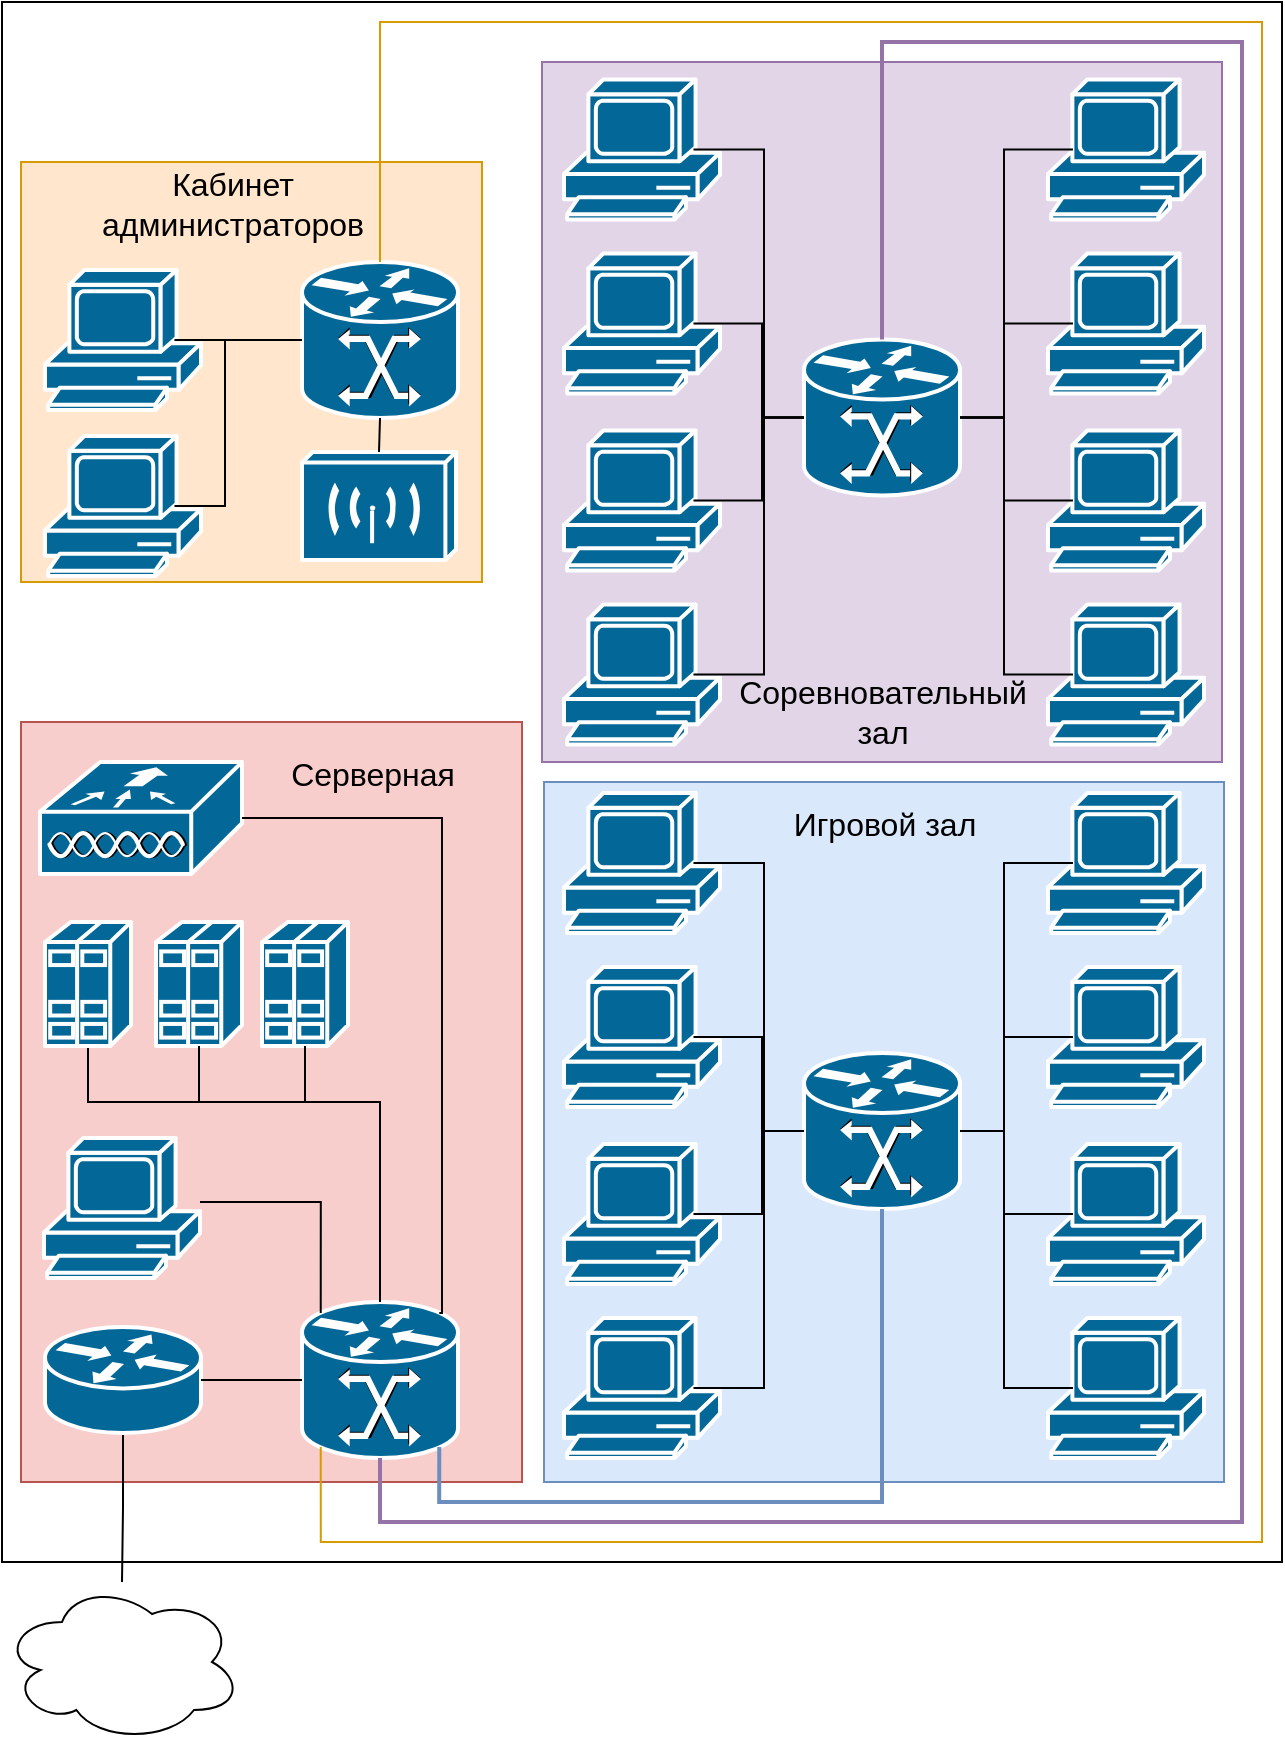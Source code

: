 <mxfile version="24.2.5" type="device">
  <diagram name="Page-1" id="gZfDuVBHkDgIhecCWo7z">
    <mxGraphModel dx="1687" dy="2020" grid="1" gridSize="10" guides="1" tooltips="1" connect="1" arrows="1" fold="1" page="1" pageScale="1" pageWidth="850" pageHeight="1100" math="0" shadow="0">
      <root>
        <mxCell id="0" />
        <mxCell id="1" parent="0" />
        <mxCell id="JAzuHngS9V1_paTgyDR6-1" value="" style="rounded=0;whiteSpace=wrap;html=1;" parent="1" vertex="1">
          <mxGeometry y="-100" width="640" height="780" as="geometry" />
        </mxCell>
        <mxCell id="kZ0PJAbgCu0PceF8ISBT-32" value="" style="rounded=0;whiteSpace=wrap;html=1;fillColor=#ffe6cc;strokeColor=#d79b00;" vertex="1" parent="1">
          <mxGeometry x="9.5" y="-20" width="230.5" height="210" as="geometry" />
        </mxCell>
        <mxCell id="kZ0PJAbgCu0PceF8ISBT-31" value="" style="rounded=0;whiteSpace=wrap;html=1;fillColor=#e1d5e7;strokeColor=#9673a6;" vertex="1" parent="1">
          <mxGeometry x="270" y="-70" width="340" height="350" as="geometry" />
        </mxCell>
        <mxCell id="kZ0PJAbgCu0PceF8ISBT-30" value="" style="rounded=0;whiteSpace=wrap;html=1;fillColor=#dae8fc;strokeColor=#6c8ebf;" vertex="1" parent="1">
          <mxGeometry x="271" y="290" width="340" height="350" as="geometry" />
        </mxCell>
        <mxCell id="kZ0PJAbgCu0PceF8ISBT-29" value="" style="rounded=0;whiteSpace=wrap;html=1;fillColor=#f8cecc;strokeColor=#b85450;" vertex="1" parent="1">
          <mxGeometry x="9.5" y="260" width="250.5" height="380" as="geometry" />
        </mxCell>
        <mxCell id="JAzuHngS9V1_paTgyDR6-5" style="edgeStyle=orthogonalEdgeStyle;rounded=0;orthogonalLoop=1;jettySize=auto;html=1;exitX=0.5;exitY=1;exitDx=0;exitDy=0;exitPerimeter=0;endArrow=none;endFill=0;" parent="1" source="JAzuHngS9V1_paTgyDR6-2" target="JAzuHngS9V1_paTgyDR6-4" edge="1">
          <mxGeometry relative="1" as="geometry" />
        </mxCell>
        <mxCell id="JAzuHngS9V1_paTgyDR6-2" value="" style="shape=mxgraph.cisco.routers.router;sketch=0;html=1;pointerEvents=1;dashed=0;fillColor=#036897;strokeColor=#ffffff;strokeWidth=2;verticalLabelPosition=bottom;verticalAlign=top;align=center;outlineConnect=0;" parent="1" vertex="1">
          <mxGeometry x="21.5" y="562.5" width="78" height="53" as="geometry" />
        </mxCell>
        <mxCell id="JAzuHngS9V1_paTgyDR6-4" value="" style="ellipse;shape=cloud;whiteSpace=wrap;html=1;" parent="1" vertex="1">
          <mxGeometry y="690" width="120" height="80" as="geometry" />
        </mxCell>
        <mxCell id="a5JfMXmgzUQcUbvHWKY0-9" style="edgeStyle=orthogonalEdgeStyle;rounded=0;orthogonalLoop=1;jettySize=auto;html=1;exitX=0.5;exitY=0;exitDx=0;exitDy=0;exitPerimeter=0;endArrow=none;endFill=0;" parent="1" source="JAzuHngS9V1_paTgyDR6-7" target="a5JfMXmgzUQcUbvHWKY0-2" edge="1">
          <mxGeometry relative="1" as="geometry">
            <Array as="points">
              <mxPoint x="189" y="450" />
              <mxPoint x="43" y="450" />
            </Array>
          </mxGeometry>
        </mxCell>
        <mxCell id="JAzuHngS9V1_paTgyDR6-7" value="" style="shape=mxgraph.cisco.switches.mgx_8000_multiservice_switch;sketch=0;html=1;pointerEvents=1;dashed=0;fillColor=#036897;strokeColor=#ffffff;strokeWidth=2;verticalLabelPosition=bottom;verticalAlign=top;align=center;outlineConnect=0;" parent="1" vertex="1">
          <mxGeometry x="150" y="550" width="78" height="78" as="geometry" />
        </mxCell>
        <mxCell id="JAzuHngS9V1_paTgyDR6-8" value="" style="shape=mxgraph.cisco.switches.mgx_8000_multiservice_switch;sketch=0;html=1;pointerEvents=1;dashed=0;fillColor=#036897;strokeColor=#ffffff;strokeWidth=2;verticalLabelPosition=bottom;verticalAlign=top;align=center;outlineConnect=0;" parent="1" vertex="1">
          <mxGeometry x="401" y="425.5" width="78" height="78" as="geometry" />
        </mxCell>
        <mxCell id="JAzuHngS9V1_paTgyDR6-9" value="" style="shape=mxgraph.cisco.switches.mgx_8000_multiservice_switch;sketch=0;html=1;pointerEvents=1;dashed=0;fillColor=#036897;strokeColor=#ffffff;strokeWidth=2;verticalLabelPosition=bottom;verticalAlign=top;align=center;outlineConnect=0;" parent="1" vertex="1">
          <mxGeometry x="150" y="30" width="78" height="78" as="geometry" />
        </mxCell>
        <mxCell id="a5JfMXmgzUQcUbvHWKY0-1" value="" style="shape=mxgraph.cisco.computers_and_peripherals.pc;sketch=0;html=1;pointerEvents=1;dashed=0;fillColor=#036897;strokeColor=#ffffff;strokeWidth=2;verticalLabelPosition=bottom;verticalAlign=top;align=center;outlineConnect=0;" parent="1" vertex="1">
          <mxGeometry x="21" y="468" width="78" height="70" as="geometry" />
        </mxCell>
        <mxCell id="a5JfMXmgzUQcUbvHWKY0-2" value="" style="shape=mxgraph.cisco.servers.standard_host;sketch=0;html=1;pointerEvents=1;dashed=0;fillColor=#036897;strokeColor=#ffffff;strokeWidth=2;verticalLabelPosition=bottom;verticalAlign=top;align=center;outlineConnect=0;" parent="1" vertex="1">
          <mxGeometry x="21.5" y="360" width="43" height="62" as="geometry" />
        </mxCell>
        <mxCell id="a5JfMXmgzUQcUbvHWKY0-3" value="" style="shape=mxgraph.cisco.servers.standard_host;sketch=0;html=1;pointerEvents=1;dashed=0;fillColor=#036897;strokeColor=#ffffff;strokeWidth=2;verticalLabelPosition=bottom;verticalAlign=top;align=center;outlineConnect=0;" parent="1" vertex="1">
          <mxGeometry x="77" y="360" width="43" height="62" as="geometry" />
        </mxCell>
        <mxCell id="a5JfMXmgzUQcUbvHWKY0-4" value="" style="shape=mxgraph.cisco.servers.standard_host;sketch=0;html=1;pointerEvents=1;dashed=0;fillColor=#036897;strokeColor=#ffffff;strokeWidth=2;verticalLabelPosition=bottom;verticalAlign=top;align=center;outlineConnect=0;" parent="1" vertex="1">
          <mxGeometry x="130" y="360" width="43" height="62" as="geometry" />
        </mxCell>
        <mxCell id="a5JfMXmgzUQcUbvHWKY0-5" value="" style="shape=mxgraph.cisco.wireless.wlan_controller;sketch=0;html=1;pointerEvents=1;dashed=0;fillColor=#036897;strokeColor=#ffffff;strokeWidth=2;verticalLabelPosition=bottom;verticalAlign=top;align=center;outlineConnect=0;" parent="1" vertex="1">
          <mxGeometry x="19" y="280" width="101" height="56" as="geometry" />
        </mxCell>
        <mxCell id="a5JfMXmgzUQcUbvHWKY0-6" style="edgeStyle=orthogonalEdgeStyle;rounded=0;orthogonalLoop=1;jettySize=auto;html=1;exitX=1;exitY=0.5;exitDx=0;exitDy=0;exitPerimeter=0;entryX=0;entryY=0.5;entryDx=0;entryDy=0;entryPerimeter=0;endArrow=none;endFill=0;" parent="1" source="JAzuHngS9V1_paTgyDR6-2" target="JAzuHngS9V1_paTgyDR6-7" edge="1">
          <mxGeometry relative="1" as="geometry" />
        </mxCell>
        <mxCell id="a5JfMXmgzUQcUbvHWKY0-7" style="edgeStyle=orthogonalEdgeStyle;rounded=0;orthogonalLoop=1;jettySize=auto;html=1;exitX=0.5;exitY=0;exitDx=0;exitDy=0;exitPerimeter=0;entryX=0.5;entryY=1;entryDx=0;entryDy=0;entryPerimeter=0;endArrow=none;endFill=0;" parent="1" source="JAzuHngS9V1_paTgyDR6-7" target="a5JfMXmgzUQcUbvHWKY0-4" edge="1">
          <mxGeometry relative="1" as="geometry">
            <Array as="points">
              <mxPoint x="189" y="450" />
              <mxPoint x="152" y="450" />
            </Array>
          </mxGeometry>
        </mxCell>
        <mxCell id="a5JfMXmgzUQcUbvHWKY0-8" style="edgeStyle=orthogonalEdgeStyle;rounded=0;orthogonalLoop=1;jettySize=auto;html=1;exitX=0.5;exitY=0;exitDx=0;exitDy=0;exitPerimeter=0;entryX=0.5;entryY=1;entryDx=0;entryDy=0;entryPerimeter=0;endArrow=none;endFill=0;" parent="1" source="JAzuHngS9V1_paTgyDR6-7" target="a5JfMXmgzUQcUbvHWKY0-3" edge="1">
          <mxGeometry relative="1" as="geometry">
            <Array as="points">
              <mxPoint x="189" y="450" />
              <mxPoint x="99" y="450" />
            </Array>
          </mxGeometry>
        </mxCell>
        <mxCell id="a5JfMXmgzUQcUbvHWKY0-10" style="edgeStyle=orthogonalEdgeStyle;rounded=0;orthogonalLoop=1;jettySize=auto;html=1;exitX=0.12;exitY=0.07;exitDx=0;exitDy=0;exitPerimeter=0;endArrow=none;endFill=0;" parent="1" source="JAzuHngS9V1_paTgyDR6-7" target="a5JfMXmgzUQcUbvHWKY0-1" edge="1">
          <mxGeometry relative="1" as="geometry">
            <Array as="points">
              <mxPoint x="159" y="500" />
            </Array>
          </mxGeometry>
        </mxCell>
        <mxCell id="a5JfMXmgzUQcUbvHWKY0-11" style="edgeStyle=orthogonalEdgeStyle;rounded=0;orthogonalLoop=1;jettySize=auto;html=1;exitX=0.88;exitY=0.07;exitDx=0;exitDy=0;exitPerimeter=0;entryX=1;entryY=0.5;entryDx=0;entryDy=0;entryPerimeter=0;endArrow=none;endFill=0;" parent="1" source="JAzuHngS9V1_paTgyDR6-7" target="a5JfMXmgzUQcUbvHWKY0-5" edge="1">
          <mxGeometry relative="1" as="geometry">
            <Array as="points">
              <mxPoint x="220" y="556" />
              <mxPoint x="220" y="308" />
            </Array>
          </mxGeometry>
        </mxCell>
        <mxCell id="a5JfMXmgzUQcUbvHWKY0-17" value="" style="shape=mxgraph.cisco.computers_and_peripherals.pc;sketch=0;html=1;pointerEvents=1;dashed=0;fillColor=#036897;strokeColor=#ffffff;strokeWidth=2;verticalLabelPosition=bottom;verticalAlign=top;align=center;outlineConnect=0;" parent="1" vertex="1">
          <mxGeometry x="523" y="382.5" width="78" height="70" as="geometry" />
        </mxCell>
        <mxCell id="a5JfMXmgzUQcUbvHWKY0-18" value="" style="shape=mxgraph.cisco.computers_and_peripherals.pc;sketch=0;html=1;pointerEvents=1;dashed=0;fillColor=#036897;strokeColor=#ffffff;strokeWidth=2;verticalLabelPosition=bottom;verticalAlign=top;align=center;outlineConnect=0;" parent="1" vertex="1">
          <mxGeometry x="523" y="295.5" width="78" height="70" as="geometry" />
        </mxCell>
        <mxCell id="a5JfMXmgzUQcUbvHWKY0-19" value="" style="shape=mxgraph.cisco.computers_and_peripherals.pc;sketch=0;html=1;pointerEvents=1;dashed=0;fillColor=#036897;strokeColor=#ffffff;strokeWidth=2;verticalLabelPosition=bottom;verticalAlign=top;align=center;outlineConnect=0;" parent="1" vertex="1">
          <mxGeometry x="523" y="558" width="78" height="70" as="geometry" />
        </mxCell>
        <mxCell id="a5JfMXmgzUQcUbvHWKY0-20" value="" style="shape=mxgraph.cisco.computers_and_peripherals.pc;sketch=0;html=1;pointerEvents=1;dashed=0;fillColor=#036897;strokeColor=#ffffff;strokeWidth=2;verticalLabelPosition=bottom;verticalAlign=top;align=center;outlineConnect=0;" parent="1" vertex="1">
          <mxGeometry x="523" y="471" width="78" height="70" as="geometry" />
        </mxCell>
        <mxCell id="a5JfMXmgzUQcUbvHWKY0-21" style="edgeStyle=orthogonalEdgeStyle;rounded=0;orthogonalLoop=1;jettySize=auto;html=1;exitX=1;exitY=0.5;exitDx=0;exitDy=0;exitPerimeter=0;entryX=0.16;entryY=0.5;entryDx=0;entryDy=0;entryPerimeter=0;endArrow=none;endFill=0;" parent="1" source="JAzuHngS9V1_paTgyDR6-8" target="a5JfMXmgzUQcUbvHWKY0-18" edge="1">
          <mxGeometry relative="1" as="geometry">
            <Array as="points">
              <mxPoint x="501" y="465" />
              <mxPoint x="501" y="331" />
            </Array>
          </mxGeometry>
        </mxCell>
        <mxCell id="a5JfMXmgzUQcUbvHWKY0-24" style="edgeStyle=orthogonalEdgeStyle;rounded=0;orthogonalLoop=1;jettySize=auto;html=1;exitX=1;exitY=0.5;exitDx=0;exitDy=0;exitPerimeter=0;entryX=0.16;entryY=0.5;entryDx=0;entryDy=0;entryPerimeter=0;endArrow=none;endFill=0;" parent="1" source="JAzuHngS9V1_paTgyDR6-8" target="a5JfMXmgzUQcUbvHWKY0-17" edge="1">
          <mxGeometry relative="1" as="geometry" />
        </mxCell>
        <mxCell id="a5JfMXmgzUQcUbvHWKY0-25" style="edgeStyle=orthogonalEdgeStyle;rounded=0;orthogonalLoop=1;jettySize=auto;html=1;exitX=1;exitY=0.5;exitDx=0;exitDy=0;exitPerimeter=0;entryX=0.16;entryY=0.5;entryDx=0;entryDy=0;entryPerimeter=0;endArrow=none;endFill=0;" parent="1" source="JAzuHngS9V1_paTgyDR6-8" target="a5JfMXmgzUQcUbvHWKY0-20" edge="1">
          <mxGeometry relative="1" as="geometry" />
        </mxCell>
        <mxCell id="a5JfMXmgzUQcUbvHWKY0-26" style="edgeStyle=orthogonalEdgeStyle;rounded=0;orthogonalLoop=1;jettySize=auto;html=1;exitX=1;exitY=0.5;exitDx=0;exitDy=0;exitPerimeter=0;entryX=0.16;entryY=0.5;entryDx=0;entryDy=0;entryPerimeter=0;endArrow=none;endFill=0;" parent="1" source="JAzuHngS9V1_paTgyDR6-8" target="a5JfMXmgzUQcUbvHWKY0-19" edge="1">
          <mxGeometry relative="1" as="geometry">
            <Array as="points">
              <mxPoint x="501" y="465" />
              <mxPoint x="501" y="593" />
            </Array>
          </mxGeometry>
        </mxCell>
        <mxCell id="a5JfMXmgzUQcUbvHWKY0-27" value="" style="shape=mxgraph.cisco.computers_and_peripherals.pc;sketch=0;html=1;pointerEvents=1;dashed=0;fillColor=#036897;strokeColor=#ffffff;strokeWidth=2;verticalLabelPosition=bottom;verticalAlign=top;align=center;outlineConnect=0;" parent="1" vertex="1">
          <mxGeometry x="281" y="382.5" width="78" height="70" as="geometry" />
        </mxCell>
        <mxCell id="a5JfMXmgzUQcUbvHWKY0-28" value="" style="shape=mxgraph.cisco.computers_and_peripherals.pc;sketch=0;html=1;pointerEvents=1;dashed=0;fillColor=#036897;strokeColor=#ffffff;strokeWidth=2;verticalLabelPosition=bottom;verticalAlign=top;align=center;outlineConnect=0;" parent="1" vertex="1">
          <mxGeometry x="281" y="295.5" width="78" height="70" as="geometry" />
        </mxCell>
        <mxCell id="a5JfMXmgzUQcUbvHWKY0-29" value="" style="shape=mxgraph.cisco.computers_and_peripherals.pc;sketch=0;html=1;pointerEvents=1;dashed=0;fillColor=#036897;strokeColor=#ffffff;strokeWidth=2;verticalLabelPosition=bottom;verticalAlign=top;align=center;outlineConnect=0;" parent="1" vertex="1">
          <mxGeometry x="281" y="558" width="78" height="70" as="geometry" />
        </mxCell>
        <mxCell id="a5JfMXmgzUQcUbvHWKY0-30" value="" style="shape=mxgraph.cisco.computers_and_peripherals.pc;sketch=0;html=1;pointerEvents=1;dashed=0;fillColor=#036897;strokeColor=#ffffff;strokeWidth=2;verticalLabelPosition=bottom;verticalAlign=top;align=center;outlineConnect=0;" parent="1" vertex="1">
          <mxGeometry x="281" y="471" width="78" height="70" as="geometry" />
        </mxCell>
        <mxCell id="a5JfMXmgzUQcUbvHWKY0-35" style="edgeStyle=orthogonalEdgeStyle;rounded=0;orthogonalLoop=1;jettySize=auto;html=1;exitX=0;exitY=0.5;exitDx=0;exitDy=0;exitPerimeter=0;entryX=0.83;entryY=0.5;entryDx=0;entryDy=0;entryPerimeter=0;endArrow=none;endFill=0;" parent="1" source="JAzuHngS9V1_paTgyDR6-8" target="a5JfMXmgzUQcUbvHWKY0-28" edge="1">
          <mxGeometry relative="1" as="geometry">
            <Array as="points">
              <mxPoint x="381" y="464.5" />
              <mxPoint x="381" y="330.5" />
            </Array>
          </mxGeometry>
        </mxCell>
        <mxCell id="a5JfMXmgzUQcUbvHWKY0-36" style="edgeStyle=orthogonalEdgeStyle;rounded=0;orthogonalLoop=1;jettySize=auto;html=1;exitX=0;exitY=0.5;exitDx=0;exitDy=0;exitPerimeter=0;entryX=0.83;entryY=0.5;entryDx=0;entryDy=0;entryPerimeter=0;endArrow=none;endFill=0;" parent="1" source="JAzuHngS9V1_paTgyDR6-8" target="a5JfMXmgzUQcUbvHWKY0-27" edge="1">
          <mxGeometry relative="1" as="geometry" />
        </mxCell>
        <mxCell id="a5JfMXmgzUQcUbvHWKY0-37" style="edgeStyle=orthogonalEdgeStyle;rounded=0;orthogonalLoop=1;jettySize=auto;html=1;exitX=0;exitY=0.5;exitDx=0;exitDy=0;exitPerimeter=0;entryX=0.83;entryY=0.5;entryDx=0;entryDy=0;entryPerimeter=0;endArrow=none;endFill=0;" parent="1" source="JAzuHngS9V1_paTgyDR6-8" target="a5JfMXmgzUQcUbvHWKY0-30" edge="1">
          <mxGeometry relative="1" as="geometry" />
        </mxCell>
        <mxCell id="a5JfMXmgzUQcUbvHWKY0-38" style="edgeStyle=orthogonalEdgeStyle;rounded=0;orthogonalLoop=1;jettySize=auto;html=1;exitX=0;exitY=0.5;exitDx=0;exitDy=0;exitPerimeter=0;entryX=0.83;entryY=0.5;entryDx=0;entryDy=0;entryPerimeter=0;endArrow=none;endFill=0;" parent="1" source="JAzuHngS9V1_paTgyDR6-8" target="a5JfMXmgzUQcUbvHWKY0-29" edge="1">
          <mxGeometry relative="1" as="geometry">
            <Array as="points">
              <mxPoint x="381" y="464.5" />
              <mxPoint x="381" y="593.5" />
            </Array>
          </mxGeometry>
        </mxCell>
        <mxCell id="kZ0PJAbgCu0PceF8ISBT-1" value="" style="shape=mxgraph.cisco.computers_and_peripherals.pc;sketch=0;html=1;pointerEvents=1;dashed=0;fillColor=#036897;strokeColor=#ffffff;strokeWidth=2;verticalLabelPosition=bottom;verticalAlign=top;align=center;outlineConnect=0;" vertex="1" parent="1">
          <mxGeometry x="21.5" y="34" width="78" height="70" as="geometry" />
        </mxCell>
        <mxCell id="kZ0PJAbgCu0PceF8ISBT-2" value="" style="shape=mxgraph.cisco.computers_and_peripherals.pc;sketch=0;html=1;pointerEvents=1;dashed=0;fillColor=#036897;strokeColor=#ffffff;strokeWidth=2;verticalLabelPosition=bottom;verticalAlign=top;align=center;outlineConnect=0;" vertex="1" parent="1">
          <mxGeometry x="21.5" y="117" width="78" height="70" as="geometry" />
        </mxCell>
        <mxCell id="kZ0PJAbgCu0PceF8ISBT-4" style="edgeStyle=orthogonalEdgeStyle;rounded=0;orthogonalLoop=1;jettySize=auto;html=1;exitX=0;exitY=0.5;exitDx=0;exitDy=0;exitPerimeter=0;entryX=0.83;entryY=0.5;entryDx=0;entryDy=0;entryPerimeter=0;endArrow=none;endFill=0;" edge="1" parent="1" source="JAzuHngS9V1_paTgyDR6-9" target="kZ0PJAbgCu0PceF8ISBT-1">
          <mxGeometry relative="1" as="geometry" />
        </mxCell>
        <mxCell id="kZ0PJAbgCu0PceF8ISBT-5" style="edgeStyle=orthogonalEdgeStyle;rounded=0;orthogonalLoop=1;jettySize=auto;html=1;exitX=0;exitY=0.5;exitDx=0;exitDy=0;exitPerimeter=0;entryX=0.83;entryY=0.5;entryDx=0;entryDy=0;entryPerimeter=0;endArrow=none;endFill=0;" edge="1" parent="1" source="JAzuHngS9V1_paTgyDR6-9" target="kZ0PJAbgCu0PceF8ISBT-2">
          <mxGeometry relative="1" as="geometry">
            <Array as="points">
              <mxPoint x="111.5" y="69" />
              <mxPoint x="111.5" y="152" />
            </Array>
          </mxGeometry>
        </mxCell>
        <mxCell id="kZ0PJAbgCu0PceF8ISBT-8" value="" style="shape=mxgraph.cisco.switches.mgx_8000_multiservice_switch;sketch=0;html=1;pointerEvents=1;dashed=0;fillColor=#036897;strokeColor=#ffffff;strokeWidth=2;verticalLabelPosition=bottom;verticalAlign=top;align=center;outlineConnect=0;" vertex="1" parent="1">
          <mxGeometry x="401" y="68.75" width="78" height="78" as="geometry" />
        </mxCell>
        <mxCell id="kZ0PJAbgCu0PceF8ISBT-9" value="" style="shape=mxgraph.cisco.computers_and_peripherals.pc;sketch=0;html=1;pointerEvents=1;dashed=0;fillColor=#036897;strokeColor=#ffffff;strokeWidth=2;verticalLabelPosition=bottom;verticalAlign=top;align=center;outlineConnect=0;" vertex="1" parent="1">
          <mxGeometry x="523" y="25.75" width="78" height="70" as="geometry" />
        </mxCell>
        <mxCell id="kZ0PJAbgCu0PceF8ISBT-10" value="" style="shape=mxgraph.cisco.computers_and_peripherals.pc;sketch=0;html=1;pointerEvents=1;dashed=0;fillColor=#036897;strokeColor=#ffffff;strokeWidth=2;verticalLabelPosition=bottom;verticalAlign=top;align=center;outlineConnect=0;" vertex="1" parent="1">
          <mxGeometry x="523" y="-61.25" width="78" height="70" as="geometry" />
        </mxCell>
        <mxCell id="kZ0PJAbgCu0PceF8ISBT-11" value="" style="shape=mxgraph.cisco.computers_and_peripherals.pc;sketch=0;html=1;pointerEvents=1;dashed=0;fillColor=#036897;strokeColor=#ffffff;strokeWidth=2;verticalLabelPosition=bottom;verticalAlign=top;align=center;outlineConnect=0;" vertex="1" parent="1">
          <mxGeometry x="523" y="201.25" width="78" height="70" as="geometry" />
        </mxCell>
        <mxCell id="kZ0PJAbgCu0PceF8ISBT-12" value="" style="shape=mxgraph.cisco.computers_and_peripherals.pc;sketch=0;html=1;pointerEvents=1;dashed=0;fillColor=#036897;strokeColor=#ffffff;strokeWidth=2;verticalLabelPosition=bottom;verticalAlign=top;align=center;outlineConnect=0;" vertex="1" parent="1">
          <mxGeometry x="523" y="114.25" width="78" height="70" as="geometry" />
        </mxCell>
        <mxCell id="kZ0PJAbgCu0PceF8ISBT-13" style="edgeStyle=orthogonalEdgeStyle;rounded=0;orthogonalLoop=1;jettySize=auto;html=1;exitX=1;exitY=0.5;exitDx=0;exitDy=0;exitPerimeter=0;entryX=0.16;entryY=0.5;entryDx=0;entryDy=0;entryPerimeter=0;endArrow=none;endFill=0;" edge="1" source="kZ0PJAbgCu0PceF8ISBT-8" target="kZ0PJAbgCu0PceF8ISBT-10" parent="1">
          <mxGeometry relative="1" as="geometry">
            <Array as="points">
              <mxPoint x="501" y="108.25" />
              <mxPoint x="501" y="-25.75" />
            </Array>
          </mxGeometry>
        </mxCell>
        <mxCell id="kZ0PJAbgCu0PceF8ISBT-14" style="edgeStyle=orthogonalEdgeStyle;rounded=0;orthogonalLoop=1;jettySize=auto;html=1;exitX=1;exitY=0.5;exitDx=0;exitDy=0;exitPerimeter=0;entryX=0.16;entryY=0.5;entryDx=0;entryDy=0;entryPerimeter=0;endArrow=none;endFill=0;" edge="1" source="kZ0PJAbgCu0PceF8ISBT-8" target="kZ0PJAbgCu0PceF8ISBT-9" parent="1">
          <mxGeometry relative="1" as="geometry" />
        </mxCell>
        <mxCell id="kZ0PJAbgCu0PceF8ISBT-15" style="edgeStyle=orthogonalEdgeStyle;rounded=0;orthogonalLoop=1;jettySize=auto;html=1;exitX=1;exitY=0.5;exitDx=0;exitDy=0;exitPerimeter=0;entryX=0.16;entryY=0.5;entryDx=0;entryDy=0;entryPerimeter=0;endArrow=none;endFill=0;" edge="1" source="kZ0PJAbgCu0PceF8ISBT-8" target="kZ0PJAbgCu0PceF8ISBT-12" parent="1">
          <mxGeometry relative="1" as="geometry" />
        </mxCell>
        <mxCell id="kZ0PJAbgCu0PceF8ISBT-16" style="edgeStyle=orthogonalEdgeStyle;rounded=0;orthogonalLoop=1;jettySize=auto;html=1;exitX=1;exitY=0.5;exitDx=0;exitDy=0;exitPerimeter=0;entryX=0.16;entryY=0.5;entryDx=0;entryDy=0;entryPerimeter=0;endArrow=none;endFill=0;" edge="1" source="kZ0PJAbgCu0PceF8ISBT-8" target="kZ0PJAbgCu0PceF8ISBT-11" parent="1">
          <mxGeometry relative="1" as="geometry">
            <Array as="points">
              <mxPoint x="501" y="108" />
              <mxPoint x="501" y="236" />
            </Array>
          </mxGeometry>
        </mxCell>
        <mxCell id="kZ0PJAbgCu0PceF8ISBT-17" value="" style="shape=mxgraph.cisco.computers_and_peripherals.pc;sketch=0;html=1;pointerEvents=1;dashed=0;fillColor=#036897;strokeColor=#ffffff;strokeWidth=2;verticalLabelPosition=bottom;verticalAlign=top;align=center;outlineConnect=0;" vertex="1" parent="1">
          <mxGeometry x="281" y="25.75" width="78" height="70" as="geometry" />
        </mxCell>
        <mxCell id="kZ0PJAbgCu0PceF8ISBT-18" value="" style="shape=mxgraph.cisco.computers_and_peripherals.pc;sketch=0;html=1;pointerEvents=1;dashed=0;fillColor=#036897;strokeColor=#ffffff;strokeWidth=2;verticalLabelPosition=bottom;verticalAlign=top;align=center;outlineConnect=0;" vertex="1" parent="1">
          <mxGeometry x="281" y="-61.25" width="78" height="70" as="geometry" />
        </mxCell>
        <mxCell id="kZ0PJAbgCu0PceF8ISBT-19" value="" style="shape=mxgraph.cisco.computers_and_peripherals.pc;sketch=0;html=1;pointerEvents=1;dashed=0;fillColor=#036897;strokeColor=#ffffff;strokeWidth=2;verticalLabelPosition=bottom;verticalAlign=top;align=center;outlineConnect=0;" vertex="1" parent="1">
          <mxGeometry x="281" y="201.25" width="78" height="70" as="geometry" />
        </mxCell>
        <mxCell id="kZ0PJAbgCu0PceF8ISBT-20" value="" style="shape=mxgraph.cisco.computers_and_peripherals.pc;sketch=0;html=1;pointerEvents=1;dashed=0;fillColor=#036897;strokeColor=#ffffff;strokeWidth=2;verticalLabelPosition=bottom;verticalAlign=top;align=center;outlineConnect=0;" vertex="1" parent="1">
          <mxGeometry x="281" y="114.25" width="78" height="70" as="geometry" />
        </mxCell>
        <mxCell id="kZ0PJAbgCu0PceF8ISBT-21" style="edgeStyle=orthogonalEdgeStyle;rounded=0;orthogonalLoop=1;jettySize=auto;html=1;exitX=0;exitY=0.5;exitDx=0;exitDy=0;exitPerimeter=0;entryX=0.83;entryY=0.5;entryDx=0;entryDy=0;entryPerimeter=0;endArrow=none;endFill=0;" edge="1" source="kZ0PJAbgCu0PceF8ISBT-8" target="kZ0PJAbgCu0PceF8ISBT-18" parent="1">
          <mxGeometry relative="1" as="geometry">
            <Array as="points">
              <mxPoint x="381" y="107.75" />
              <mxPoint x="381" y="-26.25" />
            </Array>
          </mxGeometry>
        </mxCell>
        <mxCell id="kZ0PJAbgCu0PceF8ISBT-22" style="edgeStyle=orthogonalEdgeStyle;rounded=0;orthogonalLoop=1;jettySize=auto;html=1;exitX=0;exitY=0.5;exitDx=0;exitDy=0;exitPerimeter=0;entryX=0.83;entryY=0.5;entryDx=0;entryDy=0;entryPerimeter=0;endArrow=none;endFill=0;" edge="1" source="kZ0PJAbgCu0PceF8ISBT-8" target="kZ0PJAbgCu0PceF8ISBT-17" parent="1">
          <mxGeometry relative="1" as="geometry" />
        </mxCell>
        <mxCell id="kZ0PJAbgCu0PceF8ISBT-23" style="edgeStyle=orthogonalEdgeStyle;rounded=0;orthogonalLoop=1;jettySize=auto;html=1;exitX=0;exitY=0.5;exitDx=0;exitDy=0;exitPerimeter=0;entryX=0.83;entryY=0.5;entryDx=0;entryDy=0;entryPerimeter=0;endArrow=none;endFill=0;" edge="1" source="kZ0PJAbgCu0PceF8ISBT-8" target="kZ0PJAbgCu0PceF8ISBT-20" parent="1">
          <mxGeometry relative="1" as="geometry" />
        </mxCell>
        <mxCell id="kZ0PJAbgCu0PceF8ISBT-24" style="edgeStyle=orthogonalEdgeStyle;rounded=0;orthogonalLoop=1;jettySize=auto;html=1;exitX=0;exitY=0.5;exitDx=0;exitDy=0;exitPerimeter=0;entryX=0.83;entryY=0.5;entryDx=0;entryDy=0;entryPerimeter=0;endArrow=none;endFill=0;" edge="1" source="kZ0PJAbgCu0PceF8ISBT-8" target="kZ0PJAbgCu0PceF8ISBT-19" parent="1">
          <mxGeometry relative="1" as="geometry">
            <Array as="points">
              <mxPoint x="381" y="107.75" />
              <mxPoint x="381" y="236.75" />
            </Array>
          </mxGeometry>
        </mxCell>
        <mxCell id="kZ0PJAbgCu0PceF8ISBT-25" style="edgeStyle=orthogonalEdgeStyle;rounded=0;orthogonalLoop=1;jettySize=auto;html=1;entryX=0.5;entryY=1;entryDx=0;entryDy=0;entryPerimeter=0;exitX=0.88;exitY=0.93;exitDx=0;exitDy=0;exitPerimeter=0;endArrow=none;endFill=0;fillColor=#dae8fc;strokeColor=#6c8ebf;strokeWidth=2;" edge="1" parent="1" source="JAzuHngS9V1_paTgyDR6-7" target="JAzuHngS9V1_paTgyDR6-8">
          <mxGeometry relative="1" as="geometry">
            <mxPoint x="370" y="750" as="sourcePoint" />
            <Array as="points">
              <mxPoint x="219" y="650" />
              <mxPoint x="440" y="650" />
            </Array>
          </mxGeometry>
        </mxCell>
        <mxCell id="kZ0PJAbgCu0PceF8ISBT-26" style="edgeStyle=orthogonalEdgeStyle;rounded=0;orthogonalLoop=1;jettySize=auto;html=1;exitX=0.5;exitY=1;exitDx=0;exitDy=0;exitPerimeter=0;entryX=0.5;entryY=0;entryDx=0;entryDy=0;entryPerimeter=0;endArrow=none;endFill=0;fillColor=#e1d5e7;strokeColor=#9673a6;strokeWidth=2;" edge="1" parent="1" source="JAzuHngS9V1_paTgyDR6-7" target="kZ0PJAbgCu0PceF8ISBT-8">
          <mxGeometry relative="1" as="geometry">
            <Array as="points">
              <mxPoint x="189" y="660" />
              <mxPoint x="620" y="660" />
              <mxPoint x="620" y="-80" />
              <mxPoint x="440" y="-80" />
            </Array>
          </mxGeometry>
        </mxCell>
        <mxCell id="kZ0PJAbgCu0PceF8ISBT-27" style="edgeStyle=orthogonalEdgeStyle;rounded=0;orthogonalLoop=1;jettySize=auto;html=1;exitX=0.12;exitY=0.93;exitDx=0;exitDy=0;exitPerimeter=0;entryX=0.5;entryY=0;entryDx=0;entryDy=0;entryPerimeter=0;endArrow=none;endFill=0;fillColor=#ffe6cc;strokeColor=#d79b00;" edge="1" parent="1" source="JAzuHngS9V1_paTgyDR6-7" target="JAzuHngS9V1_paTgyDR6-9">
          <mxGeometry relative="1" as="geometry">
            <Array as="points">
              <mxPoint x="159" y="670" />
              <mxPoint x="630" y="670" />
              <mxPoint x="630" y="-90" />
              <mxPoint x="189" y="-90" />
            </Array>
          </mxGeometry>
        </mxCell>
        <mxCell id="kZ0PJAbgCu0PceF8ISBT-33" value="" style="shape=mxgraph.cisco.wireless.wireless_transport;sketch=0;html=1;pointerEvents=1;dashed=0;fillColor=#036897;strokeColor=#ffffff;strokeWidth=2;verticalLabelPosition=bottom;verticalAlign=top;align=center;outlineConnect=0;" vertex="1" parent="1">
          <mxGeometry x="150" y="125" width="77" height="54" as="geometry" />
        </mxCell>
        <mxCell id="kZ0PJAbgCu0PceF8ISBT-34" style="edgeStyle=orthogonalEdgeStyle;rounded=0;orthogonalLoop=1;jettySize=auto;html=1;exitX=0.5;exitY=1;exitDx=0;exitDy=0;exitPerimeter=0;entryX=0.5;entryY=0;entryDx=0;entryDy=0;entryPerimeter=0;endArrow=none;endFill=0;" edge="1" parent="1" source="JAzuHngS9V1_paTgyDR6-9" target="kZ0PJAbgCu0PceF8ISBT-33">
          <mxGeometry relative="1" as="geometry" />
        </mxCell>
        <mxCell id="kZ0PJAbgCu0PceF8ISBT-35" value="&lt;font style=&quot;font-size: 16px;&quot;&gt;Серверная&lt;/font&gt;" style="text;html=1;align=center;verticalAlign=middle;resizable=0;points=[];autosize=1;strokeColor=none;fillColor=none;" vertex="1" parent="1">
          <mxGeometry x="130" y="271.25" width="110" height="30" as="geometry" />
        </mxCell>
        <mxCell id="kZ0PJAbgCu0PceF8ISBT-36" value="&lt;font style=&quot;font-size: 16px;&quot;&gt;Игровой зал&lt;/font&gt;" style="text;html=1;align=center;verticalAlign=middle;resizable=0;points=[];autosize=1;strokeColor=none;fillColor=none;" vertex="1" parent="1">
          <mxGeometry x="386" y="295.5" width="110" height="30" as="geometry" />
        </mxCell>
        <mxCell id="kZ0PJAbgCu0PceF8ISBT-37" value="&lt;font style=&quot;font-size: 16px;&quot;&gt;Соревновательный &lt;br&gt;зал&lt;br&gt;&lt;/font&gt;" style="text;html=1;align=center;verticalAlign=middle;resizable=0;points=[];autosize=1;strokeColor=none;fillColor=none;" vertex="1" parent="1">
          <mxGeometry x="355" y="230" width="170" height="50" as="geometry" />
        </mxCell>
        <mxCell id="kZ0PJAbgCu0PceF8ISBT-38" value="&lt;font style=&quot;font-size: 16px;&quot;&gt;Кабинет &lt;br&gt;администраторов&lt;br&gt;&lt;/font&gt;" style="text;html=1;align=center;verticalAlign=middle;resizable=0;points=[];autosize=1;strokeColor=none;fillColor=none;" vertex="1" parent="1">
          <mxGeometry x="40" y="-24.25" width="150" height="50" as="geometry" />
        </mxCell>
      </root>
    </mxGraphModel>
  </diagram>
</mxfile>
